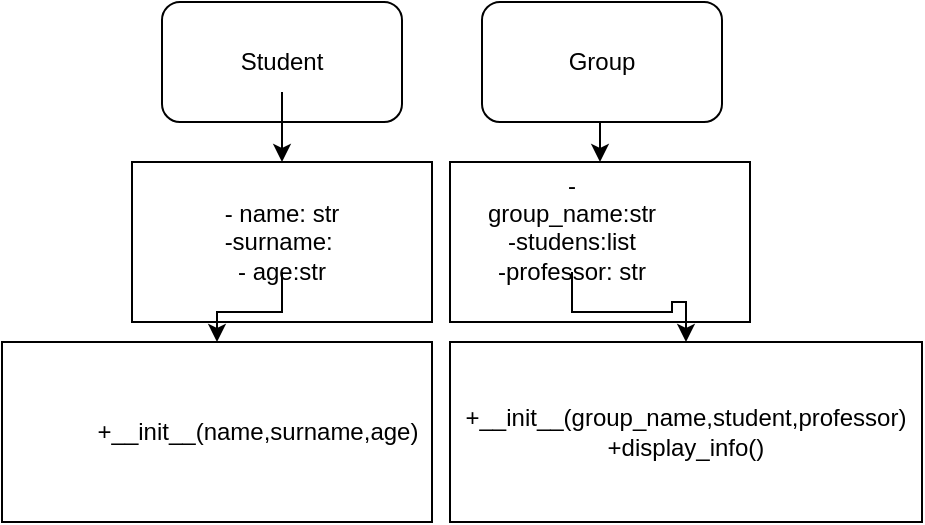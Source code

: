 <mxfile version="26.0.10">
  <diagram name="Страница — 1" id="PTLQGEbgIMoFRtkonCq3">
    <mxGraphModel dx="401" dy="421" grid="1" gridSize="10" guides="1" tooltips="1" connect="1" arrows="1" fold="1" page="1" pageScale="1" pageWidth="827" pageHeight="1169" math="0" shadow="0">
      <root>
        <mxCell id="0" />
        <mxCell id="1" parent="0" />
        <mxCell id="XOR3-Q-lOXMi_LotpOle-4" value="" style="rounded=1;whiteSpace=wrap;html=1;" vertex="1" parent="1">
          <mxGeometry x="120" y="120" width="120" height="60" as="geometry" />
        </mxCell>
        <mxCell id="XOR3-Q-lOXMi_LotpOle-19" style="edgeStyle=orthogonalEdgeStyle;rounded=0;orthogonalLoop=1;jettySize=auto;html=1;exitX=0.5;exitY=1;exitDx=0;exitDy=0;entryX=0.5;entryY=0;entryDx=0;entryDy=0;" edge="1" parent="1" source="XOR3-Q-lOXMi_LotpOle-5" target="XOR3-Q-lOXMi_LotpOle-13">
          <mxGeometry relative="1" as="geometry" />
        </mxCell>
        <mxCell id="XOR3-Q-lOXMi_LotpOle-5" value="" style="rounded=1;whiteSpace=wrap;html=1;" vertex="1" parent="1">
          <mxGeometry x="280" y="120" width="120" height="60" as="geometry" />
        </mxCell>
        <mxCell id="XOR3-Q-lOXMi_LotpOle-6" value="Group" style="text;html=1;align=center;verticalAlign=middle;whiteSpace=wrap;rounded=0;" vertex="1" parent="1">
          <mxGeometry x="310" y="135" width="60" height="30" as="geometry" />
        </mxCell>
        <mxCell id="XOR3-Q-lOXMi_LotpOle-17" style="edgeStyle=orthogonalEdgeStyle;rounded=0;orthogonalLoop=1;jettySize=auto;html=1;entryX=0.5;entryY=0;entryDx=0;entryDy=0;" edge="1" parent="1" source="XOR3-Q-lOXMi_LotpOle-7" target="XOR3-Q-lOXMi_LotpOle-8">
          <mxGeometry relative="1" as="geometry" />
        </mxCell>
        <mxCell id="XOR3-Q-lOXMi_LotpOle-7" value="Student" style="text;html=1;align=center;verticalAlign=middle;whiteSpace=wrap;rounded=0;" vertex="1" parent="1">
          <mxGeometry x="150" y="135" width="60" height="30" as="geometry" />
        </mxCell>
        <mxCell id="XOR3-Q-lOXMi_LotpOle-8" value="" style="rounded=0;whiteSpace=wrap;html=1;" vertex="1" parent="1">
          <mxGeometry x="105" y="200" width="150" height="80" as="geometry" />
        </mxCell>
        <mxCell id="XOR3-Q-lOXMi_LotpOle-18" style="edgeStyle=orthogonalEdgeStyle;rounded=0;orthogonalLoop=1;jettySize=auto;html=1;entryX=0.5;entryY=0;entryDx=0;entryDy=0;" edge="1" parent="1" source="XOR3-Q-lOXMi_LotpOle-9" target="XOR3-Q-lOXMi_LotpOle-16">
          <mxGeometry relative="1" as="geometry" />
        </mxCell>
        <mxCell id="XOR3-Q-lOXMi_LotpOle-9" value="- name: str&lt;div&gt;-surname:&amp;nbsp;&lt;/div&gt;&lt;div&gt;- age:str&lt;/div&gt;" style="text;html=1;align=center;verticalAlign=middle;whiteSpace=wrap;rounded=0;" vertex="1" parent="1">
          <mxGeometry x="150" y="225" width="60" height="30" as="geometry" />
        </mxCell>
        <mxCell id="XOR3-Q-lOXMi_LotpOle-13" value="" style="rounded=0;whiteSpace=wrap;html=1;" vertex="1" parent="1">
          <mxGeometry x="264" y="200" width="150" height="80" as="geometry" />
        </mxCell>
        <mxCell id="XOR3-Q-lOXMi_LotpOle-21" style="edgeStyle=orthogonalEdgeStyle;rounded=0;orthogonalLoop=1;jettySize=auto;html=1;entryX=0.5;entryY=0;entryDx=0;entryDy=0;" edge="1" parent="1" source="XOR3-Q-lOXMi_LotpOle-14" target="XOR3-Q-lOXMi_LotpOle-20">
          <mxGeometry relative="1" as="geometry" />
        </mxCell>
        <mxCell id="XOR3-Q-lOXMi_LotpOle-14" value="-group_name:str&lt;div&gt;-studens:list&lt;/div&gt;&lt;div&gt;-professor: str&lt;/div&gt;&lt;div&gt;&lt;br&gt;&lt;/div&gt;" style="text;html=1;align=center;verticalAlign=middle;whiteSpace=wrap;rounded=0;" vertex="1" parent="1">
          <mxGeometry x="295" y="225" width="60" height="30" as="geometry" />
        </mxCell>
        <mxCell id="XOR3-Q-lOXMi_LotpOle-16" value="" style="rounded=0;whiteSpace=wrap;html=1;" vertex="1" parent="1">
          <mxGeometry x="40" y="290" width="215" height="90" as="geometry" />
        </mxCell>
        <mxCell id="XOR3-Q-lOXMi_LotpOle-20" value="+__init__(group_name,student,professor)&lt;div&gt;+display_info()&lt;/div&gt;" style="rounded=0;whiteSpace=wrap;html=1;" vertex="1" parent="1">
          <mxGeometry x="264" y="290" width="236" height="90" as="geometry" />
        </mxCell>
        <mxCell id="XOR3-Q-lOXMi_LotpOle-22" value="+__init__(name,surname,age)" style="text;html=1;align=center;verticalAlign=middle;whiteSpace=wrap;rounded=0;" vertex="1" parent="1">
          <mxGeometry x="137.5" y="320" width="60" height="30" as="geometry" />
        </mxCell>
      </root>
    </mxGraphModel>
  </diagram>
</mxfile>
